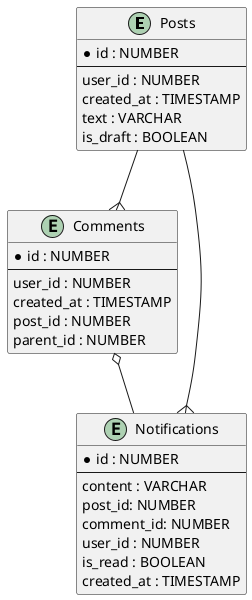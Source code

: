 @startuml

entity "Posts" {
  * id : NUMBER
  --
  user_id : NUMBER
  created_at : TIMESTAMP
  text : VARCHAR
  is_draft : BOOLEAN
}

entity "Comments" {
  * id : NUMBER
  --
  user_id : NUMBER
  created_at : TIMESTAMP
  post_id : NUMBER
  parent_id : NUMBER
}

entity "Notifications" {
  * id : NUMBER
  --
  content : VARCHAR
  post_id: NUMBER
  comment_id: NUMBER
  user_id : NUMBER
  is_read : BOOLEAN
  created_at : TIMESTAMP
}



Posts --{ Comments
Posts --{ Notifications
Comments o-- Notifications

@enduml